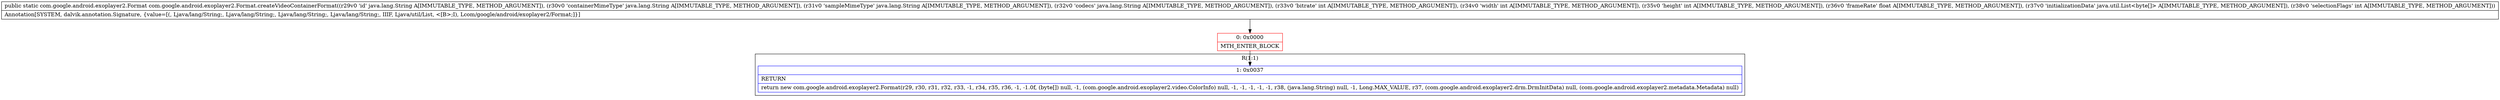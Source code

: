 digraph "CFG forcom.google.android.exoplayer2.Format.createVideoContainerFormat(Ljava\/lang\/String;Ljava\/lang\/String;Ljava\/lang\/String;Ljava\/lang\/String;IIIFLjava\/util\/List;I)Lcom\/google\/android\/exoplayer2\/Format;" {
subgraph cluster_Region_346132934 {
label = "R(1:1)";
node [shape=record,color=blue];
Node_1 [shape=record,label="{1\:\ 0x0037|RETURN\l|return new com.google.android.exoplayer2.Format(r29, r30, r31, r32, r33, \-1, r34, r35, r36, \-1, \-1.0f, (byte[]) null, \-1, (com.google.android.exoplayer2.video.ColorInfo) null, \-1, \-1, \-1, \-1, \-1, r38, (java.lang.String) null, \-1, Long.MAX_VALUE, r37, (com.google.android.exoplayer2.drm.DrmInitData) null, (com.google.android.exoplayer2.metadata.Metadata) null)\l}"];
}
Node_0 [shape=record,color=red,label="{0\:\ 0x0000|MTH_ENTER_BLOCK\l}"];
MethodNode[shape=record,label="{public static com.google.android.exoplayer2.Format com.google.android.exoplayer2.Format.createVideoContainerFormat((r29v0 'id' java.lang.String A[IMMUTABLE_TYPE, METHOD_ARGUMENT]), (r30v0 'containerMimeType' java.lang.String A[IMMUTABLE_TYPE, METHOD_ARGUMENT]), (r31v0 'sampleMimeType' java.lang.String A[IMMUTABLE_TYPE, METHOD_ARGUMENT]), (r32v0 'codecs' java.lang.String A[IMMUTABLE_TYPE, METHOD_ARGUMENT]), (r33v0 'bitrate' int A[IMMUTABLE_TYPE, METHOD_ARGUMENT]), (r34v0 'width' int A[IMMUTABLE_TYPE, METHOD_ARGUMENT]), (r35v0 'height' int A[IMMUTABLE_TYPE, METHOD_ARGUMENT]), (r36v0 'frameRate' float A[IMMUTABLE_TYPE, METHOD_ARGUMENT]), (r37v0 'initializationData' java.util.List\<byte[]\> A[IMMUTABLE_TYPE, METHOD_ARGUMENT]), (r38v0 'selectionFlags' int A[IMMUTABLE_TYPE, METHOD_ARGUMENT]))  | Annotation[SYSTEM, dalvik.annotation.Signature, \{value=[(, Ljava\/lang\/String;, Ljava\/lang\/String;, Ljava\/lang\/String;, Ljava\/lang\/String;, IIIF, Ljava\/util\/List, \<[B\>;I), Lcom\/google\/android\/exoplayer2\/Format;]\}]\l}"];
MethodNode -> Node_0;
Node_0 -> Node_1;
}

